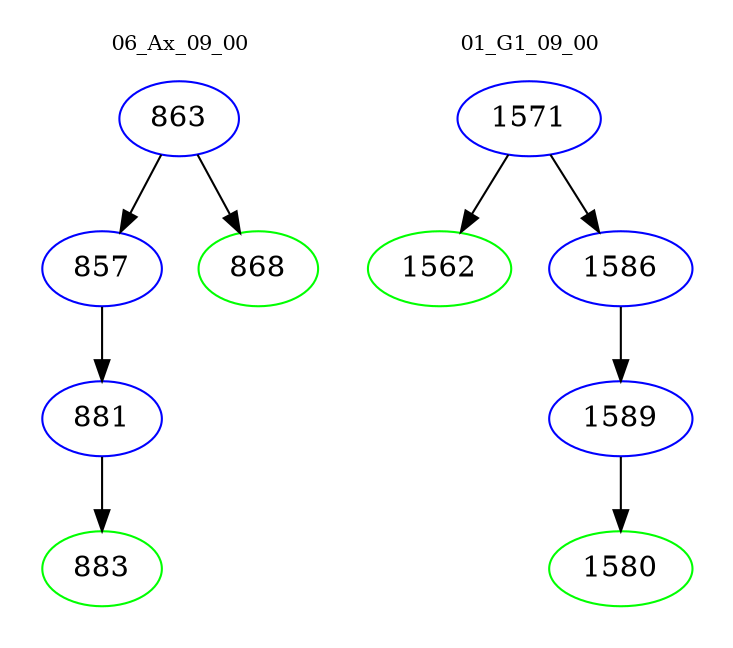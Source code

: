 digraph{
subgraph cluster_0 {
color = white
label = "06_Ax_09_00";
fontsize=10;
T0_863 [label="863", color="blue"]
T0_863 -> T0_857 [color="black"]
T0_857 [label="857", color="blue"]
T0_857 -> T0_881 [color="black"]
T0_881 [label="881", color="blue"]
T0_881 -> T0_883 [color="black"]
T0_883 [label="883", color="green"]
T0_863 -> T0_868 [color="black"]
T0_868 [label="868", color="green"]
}
subgraph cluster_1 {
color = white
label = "01_G1_09_00";
fontsize=10;
T1_1571 [label="1571", color="blue"]
T1_1571 -> T1_1562 [color="black"]
T1_1562 [label="1562", color="green"]
T1_1571 -> T1_1586 [color="black"]
T1_1586 [label="1586", color="blue"]
T1_1586 -> T1_1589 [color="black"]
T1_1589 [label="1589", color="blue"]
T1_1589 -> T1_1580 [color="black"]
T1_1580 [label="1580", color="green"]
}
}
